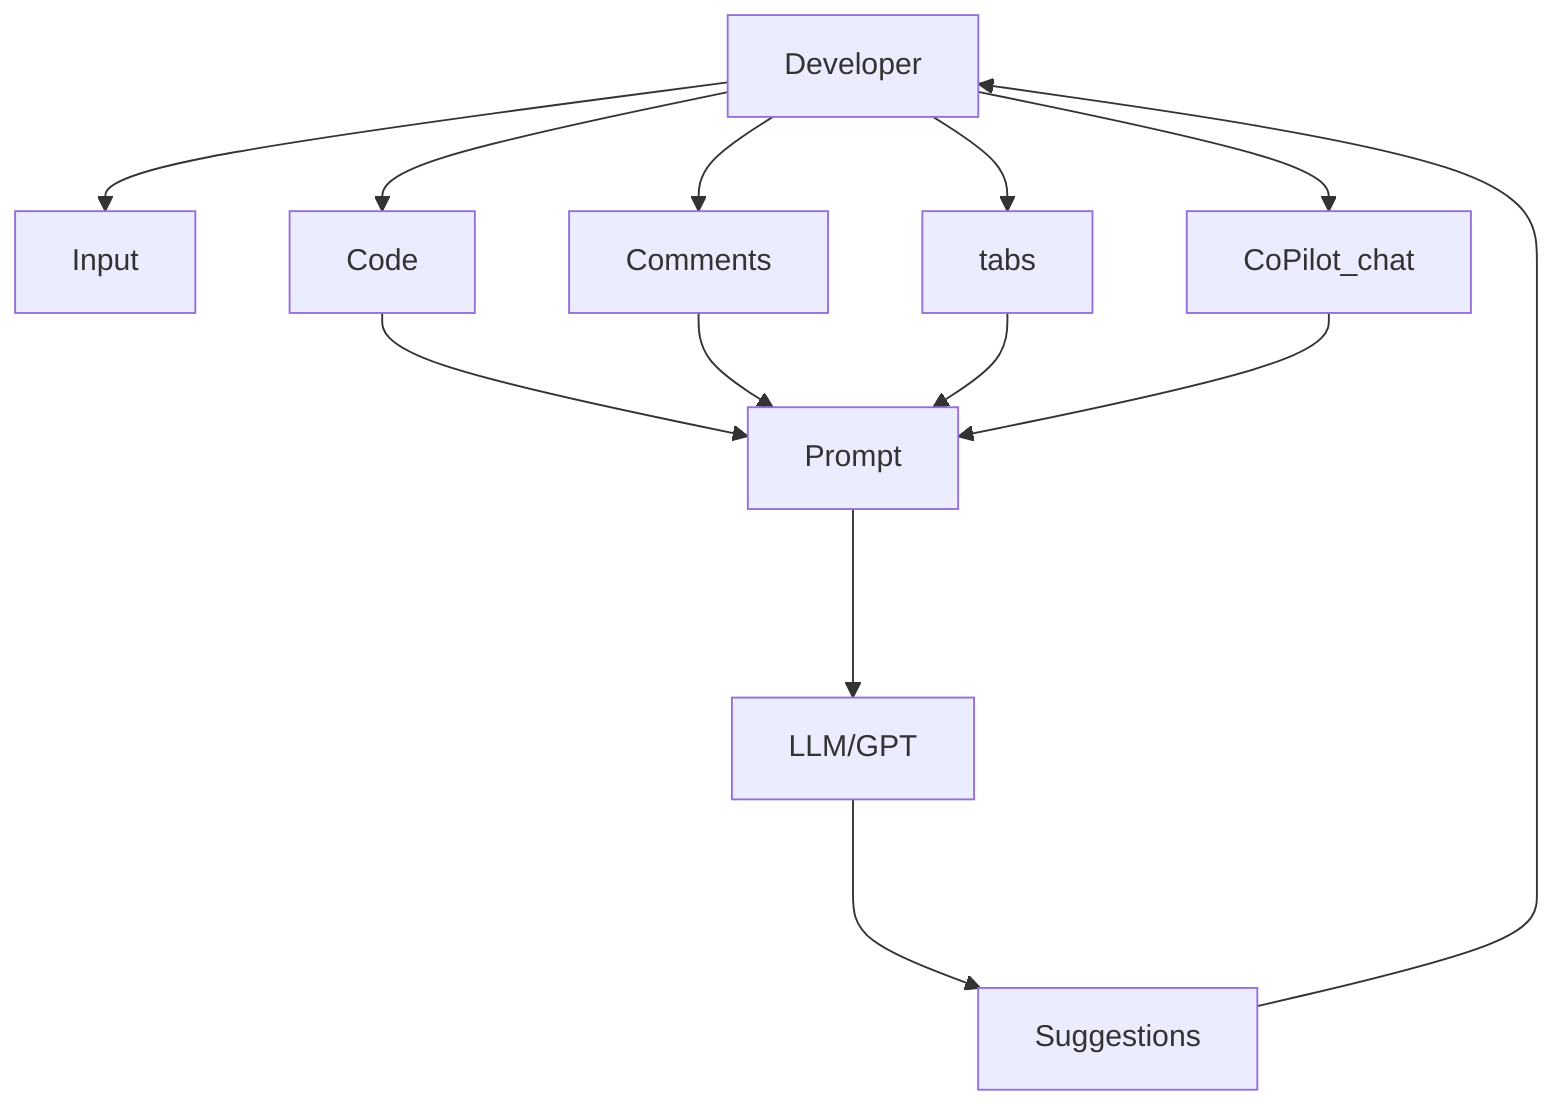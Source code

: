 graph TD;
    Developer-->Input;
    Developer--> Code;
    Developer--> Comments;
    Developer--> tabs;
    Developer--> CoPilot_chat;
    Code-->Prompt;
    Comments-->Prompt;
    tabs-->Prompt;
    CoPilot_chat--> Prompt;
    Prompt--->LLM/GPT;
    LLM/GPT--->Suggestions;
    Suggestions-->Developer;